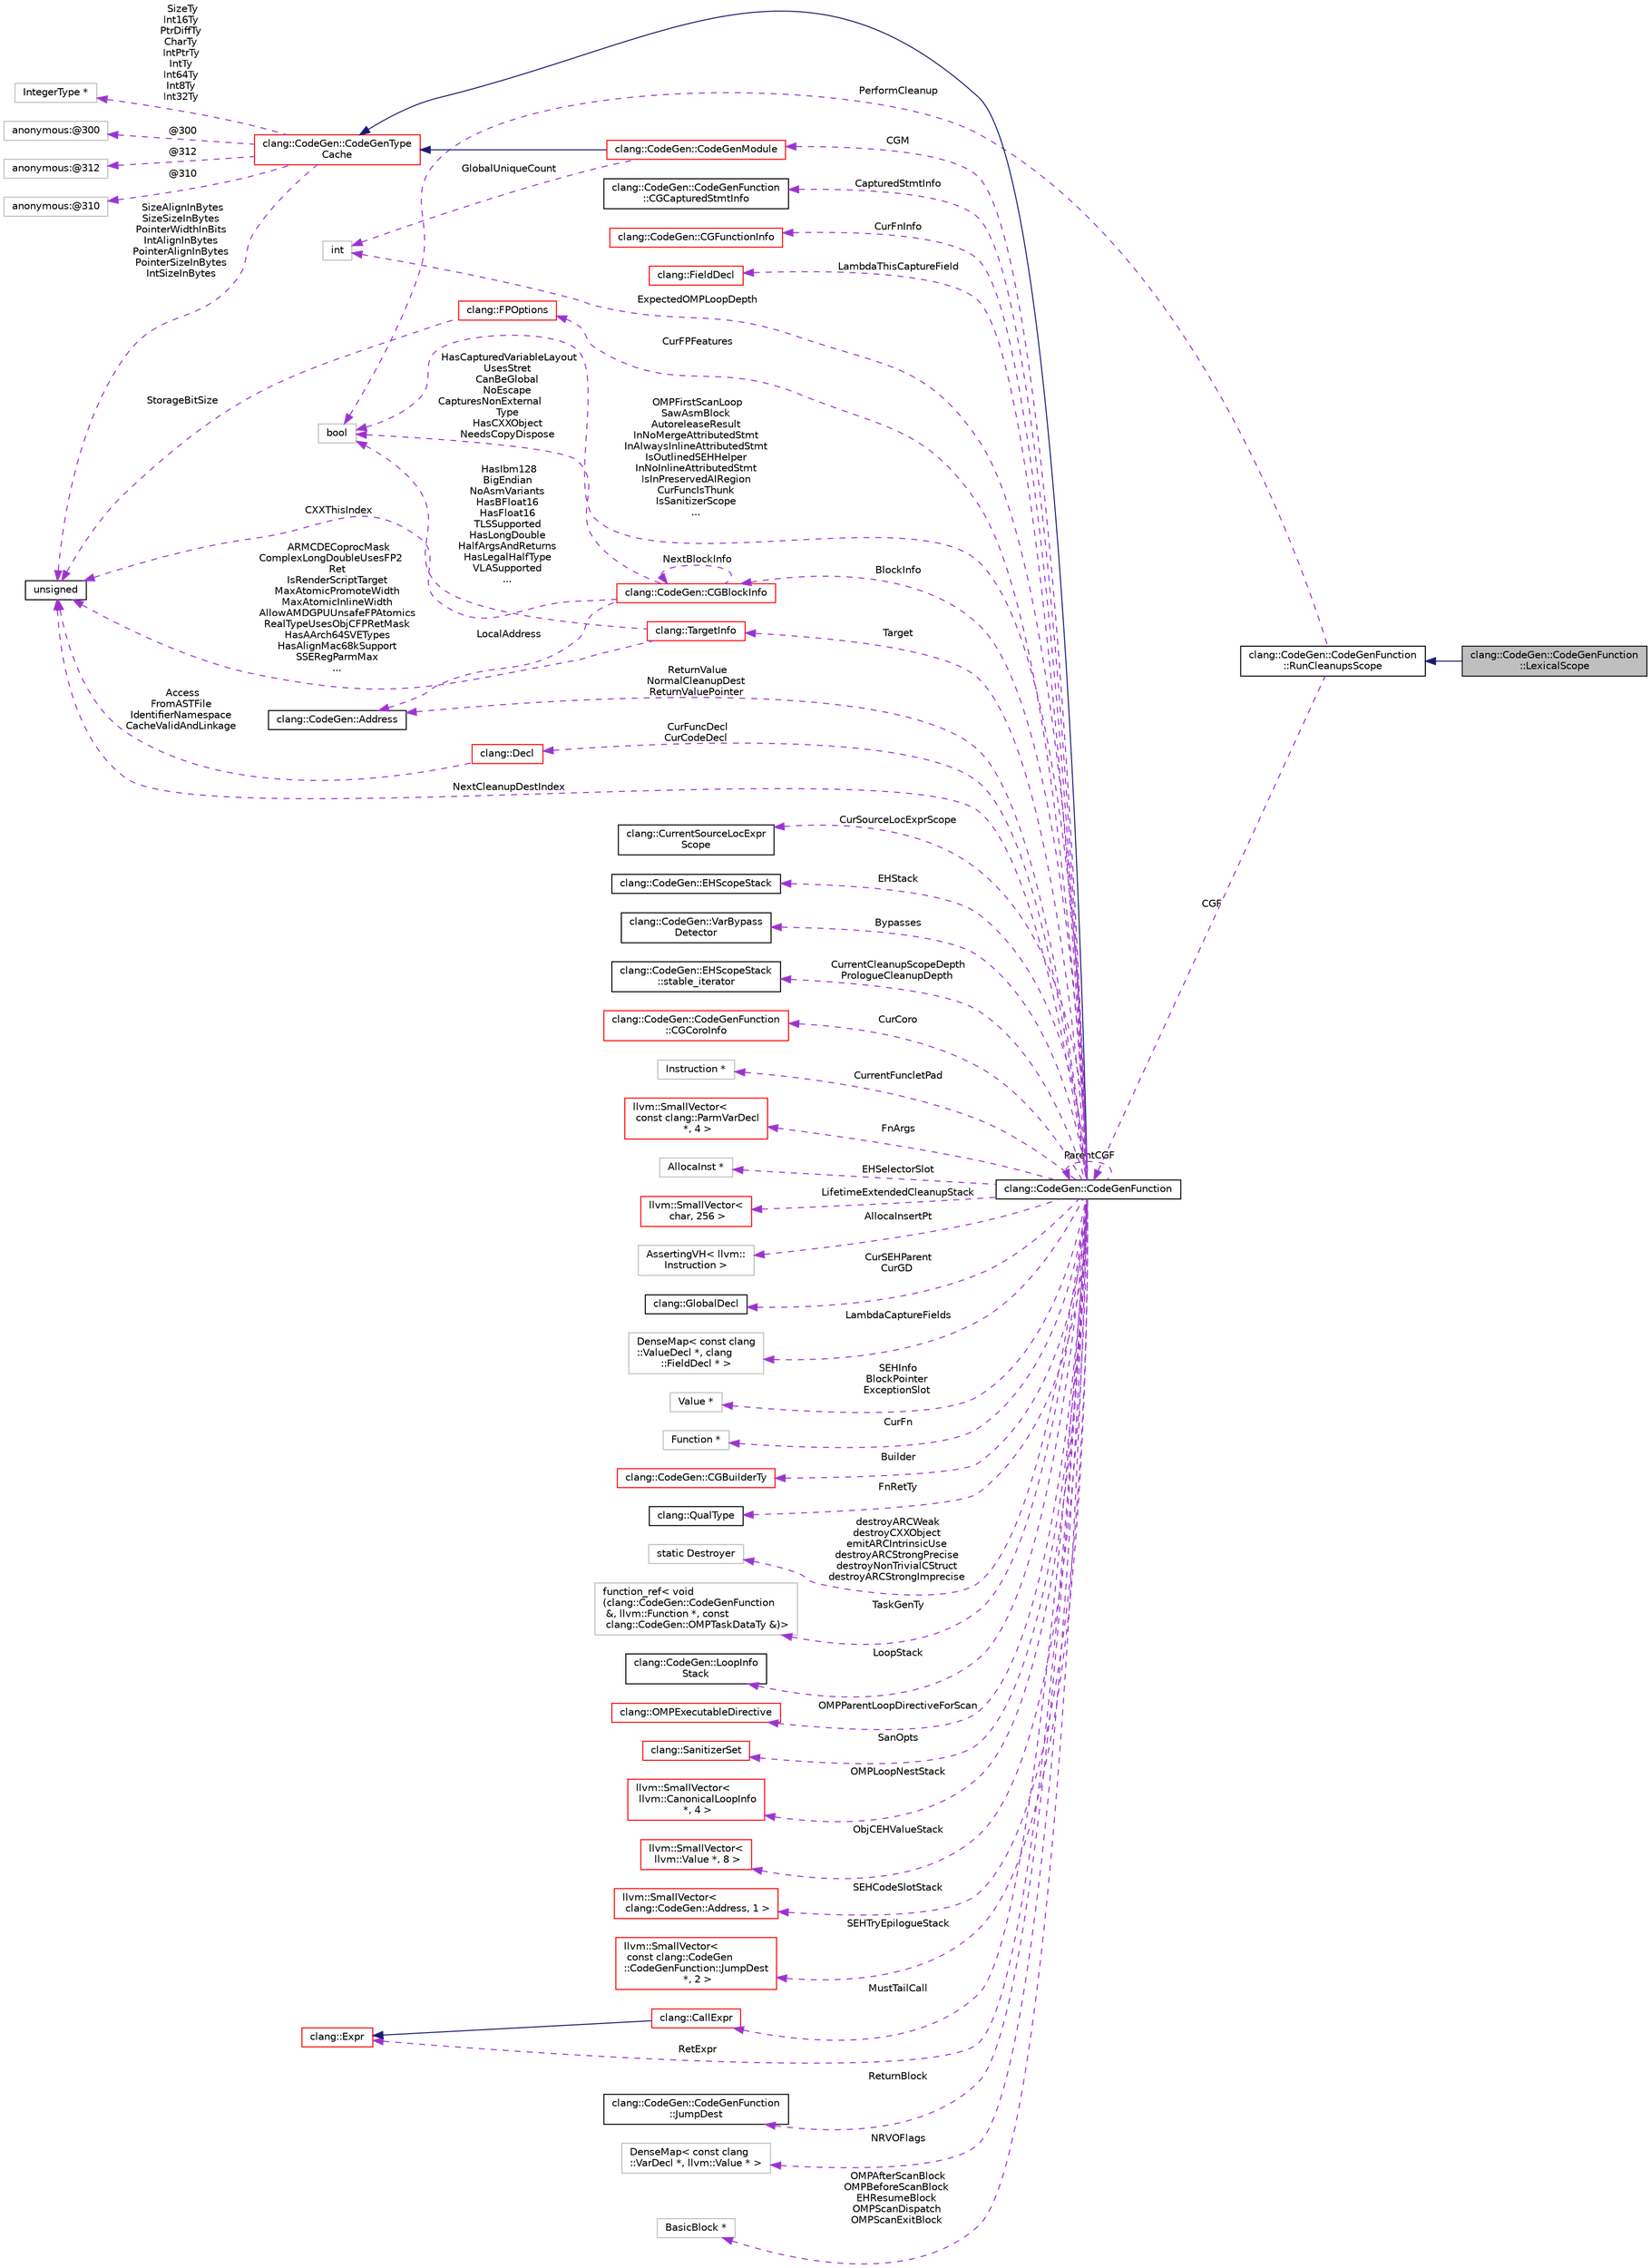digraph "clang::CodeGen::CodeGenFunction::LexicalScope"
{
 // LATEX_PDF_SIZE
  bgcolor="transparent";
  edge [fontname="Helvetica",fontsize="10",labelfontname="Helvetica",labelfontsize="10"];
  node [fontname="Helvetica",fontsize="10",shape=record];
  rankdir="LR";
  Node1 [label="clang::CodeGen::CodeGenFunction\l::LexicalScope",height=0.2,width=0.4,color="black", fillcolor="grey75", style="filled", fontcolor="black",tooltip=" "];
  Node2 -> Node1 [dir="back",color="midnightblue",fontsize="10",style="solid",fontname="Helvetica"];
  Node2 [label="clang::CodeGen::CodeGenFunction\l::RunCleanupsScope",height=0.2,width=0.4,color="black",URL="$classclang_1_1CodeGen_1_1CodeGenFunction_1_1RunCleanupsScope.html",tooltip="Enters a new scope for capturing cleanups, all of which will be executed once the scope is exited."];
  Node3 -> Node2 [dir="back",color="darkorchid3",fontsize="10",style="dashed",label=" PerformCleanup" ,fontname="Helvetica"];
  Node3 [label="bool",height=0.2,width=0.4,color="grey75",tooltip=" "];
  Node4 -> Node2 [dir="back",color="darkorchid3",fontsize="10",style="dashed",label=" CGF" ,fontname="Helvetica"];
  Node4 [label="clang::CodeGen::CodeGenFunction",height=0.2,width=0.4,color="black",URL="$classclang_1_1CodeGen_1_1CodeGenFunction.html",tooltip="CodeGenFunction - This class organizes the per-function state that is used while generating LLVM code..."];
  Node5 -> Node4 [dir="back",color="midnightblue",fontsize="10",style="solid",fontname="Helvetica"];
  Node5 [label="clang::CodeGen::CodeGenType\lCache",height=0.2,width=0.4,color="red",URL="$structclang_1_1CodeGen_1_1CodeGenTypeCache.html",tooltip="This structure provides a set of types that are commonly used during IR emission."];
  Node6 -> Node5 [dir="back",color="darkorchid3",fontsize="10",style="dashed",label=" @310" ,fontname="Helvetica"];
  Node6 [label="anonymous:@310",height=0.2,width=0.4,color="grey75",tooltip=" "];
  Node7 -> Node5 [dir="back",color="darkorchid3",fontsize="10",style="dashed",label=" SizeTy\nInt16Ty\nPtrDiffTy\nCharTy\nIntPtrTy\nIntTy\nInt64Ty\nInt8Ty\nInt32Ty" ,fontname="Helvetica"];
  Node7 [label="IntegerType *",height=0.2,width=0.4,color="grey75",tooltip=" "];
  Node8 -> Node5 [dir="back",color="darkorchid3",fontsize="10",style="dashed",label=" @300" ,fontname="Helvetica"];
  Node8 [label="anonymous:@300",height=0.2,width=0.4,color="grey75",tooltip=" "];
  Node9 -> Node5 [dir="back",color="darkorchid3",fontsize="10",style="dashed",label=" @312" ,fontname="Helvetica"];
  Node9 [label="anonymous:@312",height=0.2,width=0.4,color="grey75",tooltip=" "];
  Node17 -> Node5 [dir="back",color="darkorchid3",fontsize="10",style="dashed",label=" SizeAlignInBytes\nSizeSizeInBytes\nPointerWidthInBits\nIntAlignInBytes\nPointerAlignInBytes\nPointerSizeInBytes\nIntSizeInBytes" ,fontname="Helvetica"];
  Node17 [label="unsigned",height=0.2,width=0.4,color="black",URL="$classunsigned.html",tooltip=" "];
  Node20 -> Node4 [dir="back",color="darkorchid3",fontsize="10",style="dashed",label=" CurSourceLocExprScope" ,fontname="Helvetica"];
  Node20 [label="clang::CurrentSourceLocExpr\lScope",height=0.2,width=0.4,color="black",URL="$classclang_1_1CurrentSourceLocExprScope.html",tooltip="Represents the current source location and context used to determine the value of the source location..."];
  Node21 -> Node4 [dir="back",color="darkorchid3",fontsize="10",style="dashed",label=" EHStack" ,fontname="Helvetica"];
  Node21 [label="clang::CodeGen::EHScopeStack",height=0.2,width=0.4,color="black",URL="$classclang_1_1CodeGen_1_1EHScopeStack.html",tooltip="A stack of scopes which respond to exceptions, including cleanups and catch blocks."];
  Node22 -> Node4 [dir="back",color="darkorchid3",fontsize="10",style="dashed",label=" Bypasses" ,fontname="Helvetica"];
  Node22 [label="clang::CodeGen::VarBypass\lDetector",height=0.2,width=0.4,color="black",URL="$classclang_1_1CodeGen_1_1VarBypassDetector.html",tooltip="The class detects jumps which bypass local variables declaration: goto L; int a; L:"];
  Node23 -> Node4 [dir="back",color="darkorchid3",fontsize="10",style="dashed",label=" ReturnValue\nNormalCleanupDest\nReturnValuePointer" ,fontname="Helvetica"];
  Node23 [label="clang::CodeGen::Address",height=0.2,width=0.4,color="black",URL="$classclang_1_1CodeGen_1_1Address.html",tooltip="An aligned address."];
  Node24 -> Node4 [dir="back",color="darkorchid3",fontsize="10",style="dashed",label=" CurrentCleanupScopeDepth\nPrologueCleanupDepth" ,fontname="Helvetica"];
  Node24 [label="clang::CodeGen::EHScopeStack\l::stable_iterator",height=0.2,width=0.4,color="black",URL="$classclang_1_1CodeGen_1_1EHScopeStack_1_1stable__iterator.html",tooltip="A saved depth on the scope stack."];
  Node25 -> Node4 [dir="back",color="darkorchid3",fontsize="10",style="dashed",label=" CurCoro" ,fontname="Helvetica"];
  Node25 [label="clang::CodeGen::CodeGenFunction\l::CGCoroInfo",height=0.2,width=0.4,color="red",URL="$structclang_1_1CodeGen_1_1CodeGenFunction_1_1CGCoroInfo.html",tooltip=" "];
  Node27 -> Node4 [dir="back",color="darkorchid3",fontsize="10",style="dashed",label=" CurFPFeatures" ,fontname="Helvetica"];
  Node27 [label="clang::FPOptions",height=0.2,width=0.4,color="red",URL="$classclang_1_1FPOptions.html",tooltip=" "];
  Node17 -> Node27 [dir="back",color="darkorchid3",fontsize="10",style="dashed",label=" StorageBitSize" ,fontname="Helvetica"];
  Node29 -> Node4 [dir="back",color="darkorchid3",fontsize="10",style="dashed",label=" CurrentFuncletPad" ,fontname="Helvetica"];
  Node29 [label="Instruction *",height=0.2,width=0.4,color="grey75",tooltip=" "];
  Node30 -> Node4 [dir="back",color="darkorchid3",fontsize="10",style="dashed",label=" BlockInfo" ,fontname="Helvetica"];
  Node30 [label="clang::CodeGen::CGBlockInfo",height=0.2,width=0.4,color="red",URL="$classclang_1_1CodeGen_1_1CGBlockInfo.html",tooltip="CGBlockInfo - Information to generate a block literal."];
  Node23 -> Node30 [dir="back",color="darkorchid3",fontsize="10",style="dashed",label=" LocalAddress" ,fontname="Helvetica"];
  Node30 -> Node30 [dir="back",color="darkorchid3",fontsize="10",style="dashed",label=" NextBlockInfo" ,fontname="Helvetica"];
  Node3 -> Node30 [dir="back",color="darkorchid3",fontsize="10",style="dashed",label=" HasCapturedVariableLayout\nUsesStret\nCanBeGlobal\nNoEscape\nCapturesNonExternal\lType\nHasCXXObject\nNeedsCopyDispose" ,fontname="Helvetica"];
  Node17 -> Node30 [dir="back",color="darkorchid3",fontsize="10",style="dashed",label=" CXXThisIndex" ,fontname="Helvetica"];
  Node120 -> Node4 [dir="back",color="darkorchid3",fontsize="10",style="dashed",label=" FnArgs" ,fontname="Helvetica"];
  Node120 [label="llvm::SmallVector\<\l const clang::ParmVarDecl\l *, 4 \>",height=0.2,width=0.4,color="red",URL="$classllvm_1_1SmallVector.html",tooltip=" "];
  Node121 -> Node4 [dir="back",color="darkorchid3",fontsize="10",style="dashed",label=" EHSelectorSlot" ,fontname="Helvetica"];
  Node121 [label="AllocaInst *",height=0.2,width=0.4,color="grey75",tooltip=" "];
  Node122 -> Node4 [dir="back",color="darkorchid3",fontsize="10",style="dashed",label=" LifetimeExtendedCleanupStack" ,fontname="Helvetica"];
  Node122 [label="llvm::SmallVector\<\l char, 256 \>",height=0.2,width=0.4,color="red",URL="$classllvm_1_1SmallVector.html",tooltip=" "];
  Node123 -> Node4 [dir="back",color="darkorchid3",fontsize="10",style="dashed",label=" AllocaInsertPt" ,fontname="Helvetica"];
  Node123 [label="AssertingVH\< llvm::\lInstruction \>",height=0.2,width=0.4,color="grey75",tooltip=" "];
  Node124 -> Node4 [dir="back",color="darkorchid3",fontsize="10",style="dashed",label=" CurSEHParent\nCurGD" ,fontname="Helvetica"];
  Node124 [label="clang::GlobalDecl",height=0.2,width=0.4,color="black",URL="$classclang_1_1GlobalDecl.html",tooltip="GlobalDecl - represents a global declaration."];
  Node125 -> Node4 [dir="back",color="darkorchid3",fontsize="10",style="dashed",label=" LambdaCaptureFields" ,fontname="Helvetica"];
  Node125 [label="DenseMap\< const clang\l::ValueDecl *, clang\l::FieldDecl * \>",height=0.2,width=0.4,color="grey75",tooltip=" "];
  Node126 -> Node4 [dir="back",color="darkorchid3",fontsize="10",style="dashed",label=" SEHInfo\nBlockPointer\nExceptionSlot" ,fontname="Helvetica"];
  Node126 [label="Value *",height=0.2,width=0.4,color="grey75",tooltip=" "];
  Node127 -> Node4 [dir="back",color="darkorchid3",fontsize="10",style="dashed",label=" CurFn" ,fontname="Helvetica"];
  Node127 [label="Function *",height=0.2,width=0.4,color="grey75",tooltip=" "];
  Node128 -> Node4 [dir="back",color="darkorchid3",fontsize="10",style="dashed",label=" Builder" ,fontname="Helvetica"];
  Node128 [label="clang::CodeGen::CGBuilderTy",height=0.2,width=0.4,color="red",URL="$classclang_1_1CodeGen_1_1CGBuilderTy.html",tooltip=" "];
  Node130 -> Node4 [dir="back",color="darkorchid3",fontsize="10",style="dashed",label=" CGM" ,fontname="Helvetica"];
  Node130 [label="clang::CodeGen::CodeGenModule",height=0.2,width=0.4,color="red",URL="$classclang_1_1CodeGen_1_1CodeGenModule.html",tooltip="This class organizes the cross-function state that is used while generating LLVM code."];
  Node5 -> Node130 [dir="back",color="midnightblue",fontsize="10",style="solid",fontname="Helvetica"];
  Node133 -> Node130 [dir="back",color="darkorchid3",fontsize="10",style="dashed",label=" GlobalUniqueCount" ,fontname="Helvetica"];
  Node133 [label="int",height=0.2,width=0.4,color="grey75",tooltip=" "];
  Node134 -> Node4 [dir="back",color="darkorchid3",fontsize="10",style="dashed",label=" FnRetTy" ,fontname="Helvetica"];
  Node134 [label="clang::QualType",height=0.2,width=0.4,color="black",URL="$classclang_1_1QualType.html",tooltip="A (possibly-)qualified type."];
  Node135 -> Node4 [dir="back",color="darkorchid3",fontsize="10",style="dashed",label=" Target" ,fontname="Helvetica"];
  Node135 [label="clang::TargetInfo",height=0.2,width=0.4,color="red",URL="$classclang_1_1TargetInfo.html",tooltip="Exposes information about the current target."];
  Node3 -> Node135 [dir="back",color="darkorchid3",fontsize="10",style="dashed",label=" HasIbm128\nBigEndian\nNoAsmVariants\nHasBFloat16\nHasFloat16\nTLSSupported\nHasLongDouble\nHalfArgsAndReturns\nHasLegalHalfType\nVLASupported\n..." ,fontname="Helvetica"];
  Node17 -> Node135 [dir="back",color="darkorchid3",fontsize="10",style="dashed",label=" ARMCDECoprocMask\nComplexLongDoubleUsesFP2\lRet\nIsRenderScriptTarget\nMaxAtomicPromoteWidth\nMaxAtomicInlineWidth\nAllowAMDGPUUnsafeFPAtomics\nRealTypeUsesObjCFPRetMask\nHasAArch64SVETypes\nHasAlignMac68kSupport\nSSERegParmMax\n..." ,fontname="Helvetica"];
  Node148 -> Node4 [dir="back",color="darkorchid3",fontsize="10",style="dashed",label=" destroyARCWeak\ndestroyCXXObject\nemitARCIntrinsicUse\ndestroyARCStrongPrecise\ndestroyNonTrivialCStruct\ndestroyARCStrongImprecise" ,fontname="Helvetica"];
  Node148 [label="static Destroyer",height=0.2,width=0.4,color="grey75",tooltip=" "];
  Node149 -> Node4 [dir="back",color="darkorchid3",fontsize="10",style="dashed",label=" TaskGenTy" ,fontname="Helvetica"];
  Node149 [label="function_ref\< void\l(clang::CodeGen::CodeGenFunction\l &, llvm::Function *, const\l clang::CodeGen::OMPTaskDataTy &)\>",height=0.2,width=0.4,color="grey75",tooltip=" "];
  Node133 -> Node4 [dir="back",color="darkorchid3",fontsize="10",style="dashed",label=" ExpectedOMPLoopDepth" ,fontname="Helvetica"];
  Node150 -> Node4 [dir="back",color="darkorchid3",fontsize="10",style="dashed",label=" LoopStack" ,fontname="Helvetica"];
  Node150 [label="clang::CodeGen::LoopInfo\lStack",height=0.2,width=0.4,color="black",URL="$classclang_1_1CodeGen_1_1LoopInfoStack.html",tooltip="A stack of loop information corresponding to loop nesting levels."];
  Node151 -> Node4 [dir="back",color="darkorchid3",fontsize="10",style="dashed",label=" OMPParentLoopDirectiveForScan" ,fontname="Helvetica"];
  Node151 [label="clang::OMPExecutableDirective",height=0.2,width=0.4,color="red",URL="$classclang_1_1OMPExecutableDirective.html",tooltip="This is a basic class for representing single OpenMP executable directive."];
  Node3 -> Node4 [dir="back",color="darkorchid3",fontsize="10",style="dashed",label=" OMPFirstScanLoop\nSawAsmBlock\nAutoreleaseResult\nInNoMergeAttributedStmt\nInAlwaysInlineAttributedStmt\nIsOutlinedSEHHelper\nInNoInlineAttributedStmt\nIsInPreservedAIRegion\nCurFuncIsThunk\nIsSanitizerScope\n..." ,fontname="Helvetica"];
  Node154 -> Node4 [dir="back",color="darkorchid3",fontsize="10",style="dashed",label=" SanOpts" ,fontname="Helvetica"];
  Node154 [label="clang::SanitizerSet",height=0.2,width=0.4,color="red",URL="$structclang_1_1SanitizerSet.html",tooltip=" "];
  Node156 -> Node4 [dir="back",color="darkorchid3",fontsize="10",style="dashed",label=" OMPLoopNestStack" ,fontname="Helvetica"];
  Node156 [label="llvm::SmallVector\<\l llvm::CanonicalLoopInfo\l *, 4 \>",height=0.2,width=0.4,color="red",URL="$classllvm_1_1SmallVector.html",tooltip=" "];
  Node157 -> Node4 [dir="back",color="darkorchid3",fontsize="10",style="dashed",label=" ObjCEHValueStack" ,fontname="Helvetica"];
  Node157 [label="llvm::SmallVector\<\l llvm::Value *, 8 \>",height=0.2,width=0.4,color="red",URL="$classllvm_1_1SmallVector.html",tooltip=" "];
  Node158 -> Node4 [dir="back",color="darkorchid3",fontsize="10",style="dashed",label=" SEHCodeSlotStack" ,fontname="Helvetica"];
  Node158 [label="llvm::SmallVector\<\l clang::CodeGen::Address, 1 \>",height=0.2,width=0.4,color="red",URL="$classllvm_1_1SmallVector.html",tooltip=" "];
  Node159 -> Node4 [dir="back",color="darkorchid3",fontsize="10",style="dashed",label=" SEHTryEpilogueStack" ,fontname="Helvetica"];
  Node159 [label="llvm::SmallVector\<\l const clang::CodeGen\l::CodeGenFunction::JumpDest\l *, 2 \>",height=0.2,width=0.4,color="red",URL="$classllvm_1_1SmallVector.html",tooltip=" "];
  Node37 -> Node4 [dir="back",color="darkorchid3",fontsize="10",style="dashed",label=" RetExpr" ,fontname="Helvetica"];
  Node37 [label="clang::Expr",height=0.2,width=0.4,color="red",URL="$classclang_1_1Expr.html",tooltip="This represents one expression."];
  Node160 -> Node4 [dir="back",color="darkorchid3",fontsize="10",style="dashed",label=" ReturnBlock" ,fontname="Helvetica"];
  Node160 [label="clang::CodeGen::CodeGenFunction\l::JumpDest",height=0.2,width=0.4,color="black",URL="$structclang_1_1CodeGen_1_1CodeGenFunction_1_1JumpDest.html",tooltip="A jump destination is an abstract label, branching to which may require a jump out through normal cle..."];
  Node161 -> Node4 [dir="back",color="darkorchid3",fontsize="10",style="dashed",label=" NRVOFlags" ,fontname="Helvetica"];
  Node161 [label="DenseMap\< const clang\l::VarDecl *, llvm::Value * \>",height=0.2,width=0.4,color="grey75",tooltip=" "];
  Node162 -> Node4 [dir="back",color="darkorchid3",fontsize="10",style="dashed",label=" OMPAfterScanBlock\nOMPBeforeScanBlock\nEHResumeBlock\nOMPScanDispatch\nOMPScanExitBlock" ,fontname="Helvetica"];
  Node162 [label="BasicBlock *",height=0.2,width=0.4,color="grey75",tooltip=" "];
  Node17 -> Node4 [dir="back",color="darkorchid3",fontsize="10",style="dashed",label=" NextCleanupDestIndex" ,fontname="Helvetica"];
  Node163 -> Node4 [dir="back",color="darkorchid3",fontsize="10",style="dashed",label=" LambdaThisCaptureField" ,fontname="Helvetica"];
  Node163 [label="clang::FieldDecl",height=0.2,width=0.4,color="red",URL="$classclang_1_1FieldDecl.html",tooltip="Represents a member of a struct/union/class."];
  Node169 -> Node4 [dir="back",color="darkorchid3",fontsize="10",style="dashed",label=" CapturedStmtInfo" ,fontname="Helvetica"];
  Node169 [label="clang::CodeGen::CodeGenFunction\l::CGCapturedStmtInfo",height=0.2,width=0.4,color="black",URL="$classclang_1_1CodeGen_1_1CodeGenFunction_1_1CGCapturedStmtInfo.html",tooltip="API for captured statement code generation."];
  Node104 -> Node4 [dir="back",color="darkorchid3",fontsize="10",style="dashed",label=" CurFuncDecl\nCurCodeDecl" ,fontname="Helvetica"];
  Node104 [label="clang::Decl",height=0.2,width=0.4,color="red",URL="$classclang_1_1Decl.html",tooltip="Decl - This represents one declaration (or definition), e.g."];
  Node17 -> Node104 [dir="back",color="darkorchid3",fontsize="10",style="dashed",label=" Access\nFromASTFile\nIdentifierNamespace\nCacheValidAndLinkage" ,fontname="Helvetica"];
  Node4 -> Node4 [dir="back",color="darkorchid3",fontsize="10",style="dashed",label=" ParentCGF" ,fontname="Helvetica"];
  Node170 -> Node4 [dir="back",color="darkorchid3",fontsize="10",style="dashed",label=" MustTailCall" ,fontname="Helvetica"];
  Node170 [label="clang::CallExpr",height=0.2,width=0.4,color="red",URL="$classclang_1_1CallExpr.html",tooltip="CallExpr - Represents a function call (C99 6.5.2.2, C++ [expr.call])."];
  Node37 -> Node170 [dir="back",color="midnightblue",fontsize="10",style="solid",fontname="Helvetica"];
  Node172 -> Node4 [dir="back",color="darkorchid3",fontsize="10",style="dashed",label=" CurFnInfo" ,fontname="Helvetica"];
  Node172 [label="clang::CodeGen::CGFunctionInfo",height=0.2,width=0.4,color="red",URL="$classclang_1_1CodeGen_1_1CGFunctionInfo.html",tooltip="CGFunctionInfo - Class to encapsulate the information about a function definition."];
}
